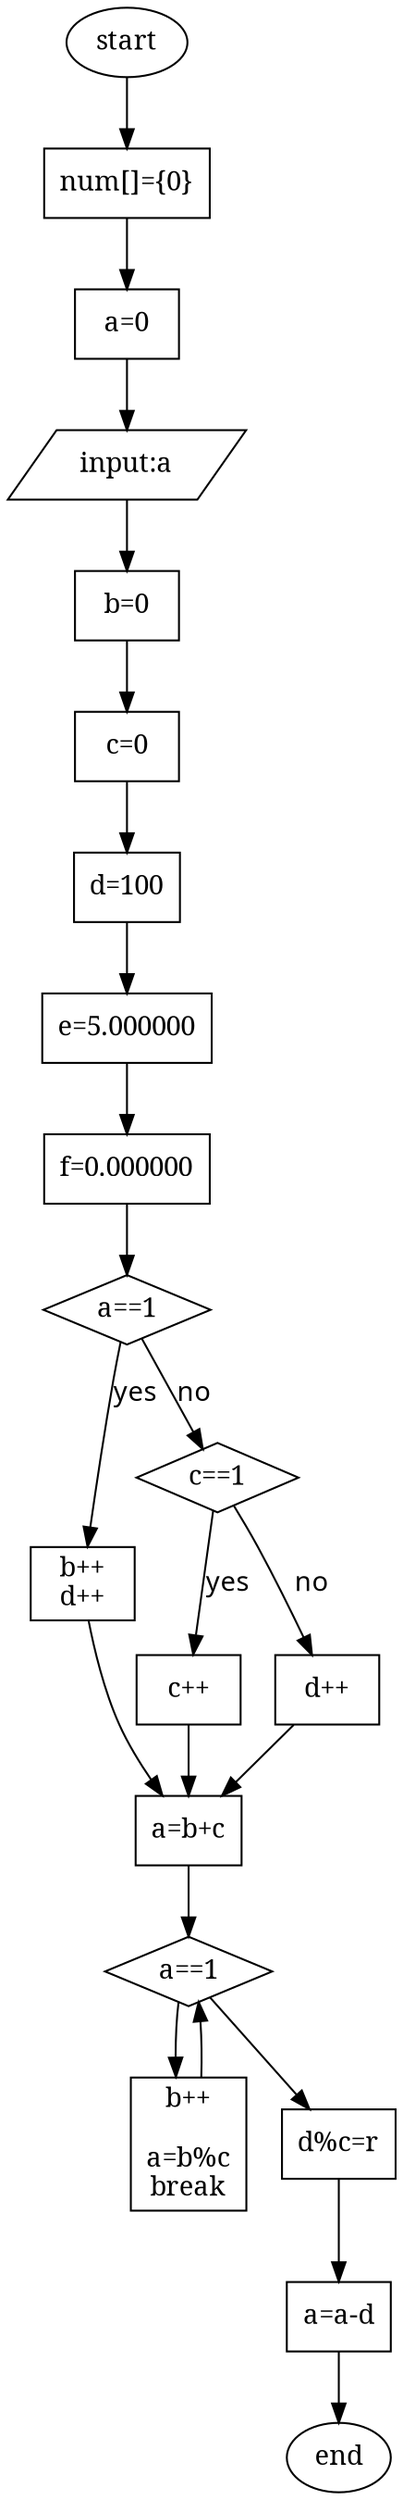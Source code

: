 digraph {
edge [fontname="FangSong"];
node [shape=box, fontname="SimSun" size="20,20"];
start [shape=ellipse, label="start"];
start->equal1
equal1 [shape=box, label="num[]={0}"];
equal1->equal2
equal2 [shape=box, label="a=0"];
equal2->equal3;
equal3 [shape=parallelogram, label="input:a"];
equal3->equal4
equal4 [shape=box, label="b=0"];
equal4->equal5
equal5 [shape=box, label="c=0"];
equal5->equal6
equal6 [shape=box, label="d=100"];
equal6->equal7
equal7 [shape=box, label="e=5.000000"];
equal7->equal8
equal8 [shape=box, label="f=0.000000"];
equal8->equal9
equal9 [shape=diamond, label="a==1"];
equal9->equal10[label="yes"];
equal10 [shape=box, label="b++
d++
"];
equal9->equal11[label="no"];
equal11 [shape=diamond, label="c==1"];
equal11->equal12[label="yes"];
equal12 [shape=box, label="c++
"];
equal11->equal13[label="no"];
equal13 [shape=box, label="d++
"];
equal10,equal12,equal13->equal14;
equal14 [shape=box, label="a=b+c"];
equal14->equal15
equal15 [shape=diamond, label="a==1"];
equal15->equal16
equal16 [shape=box, label="b++

a=b%c
break
"];
equal16->equal15
equal15->equal17;
equal17 [shape=box, label="d%c=r"];
equal17->equal18;
equal18 [shape=box, label="a=a-d"];
equal18->end;
end [shape=ellipse, label="end"];
}